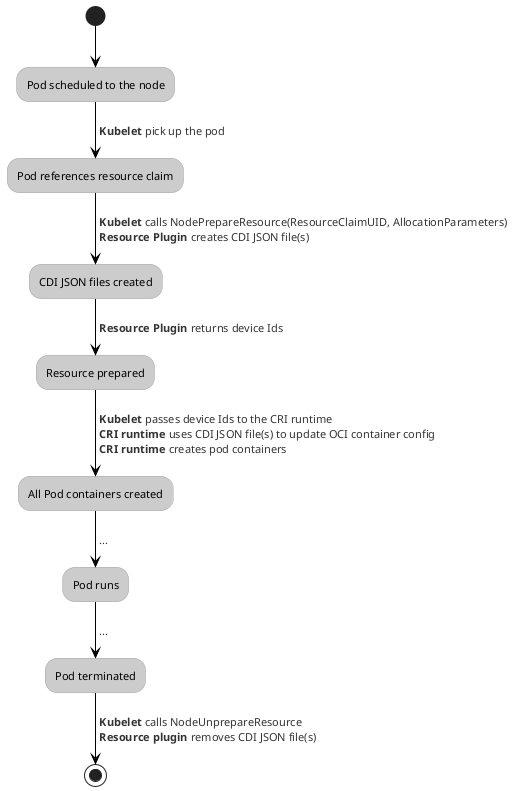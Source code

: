 @startuml
!theme reddress-lightblue

(*) --> "Pod scheduled to the node"
-->[ **Kubelet** pick up the pod ] "Pod references resource claim"
-->[ **Kubelet** calls NodePrepareResource(ResourceClaimUID, AllocationParameters)\l **Resource Plugin** creates CDI JSON file(s) ] "CDI JSON files created"
-->[ **Resource Plugin** returns device Ids ] "Resource prepared"
-->[ **Kubelet** passes device Ids to the CRI runtime\l **CRI runtime** uses CDI JSON file(s) to update OCI container config\l **CRI runtime** creates pod containers ] "All Pod containers created"
-->[ ... ] "Pod runs"
-->[ ... ] "Pod terminated"
-->[ **Kubelet** calls NodeUnprepareResource\l **Resource plugin** removes CDI JSON file(s) ] (*)
@enduml

